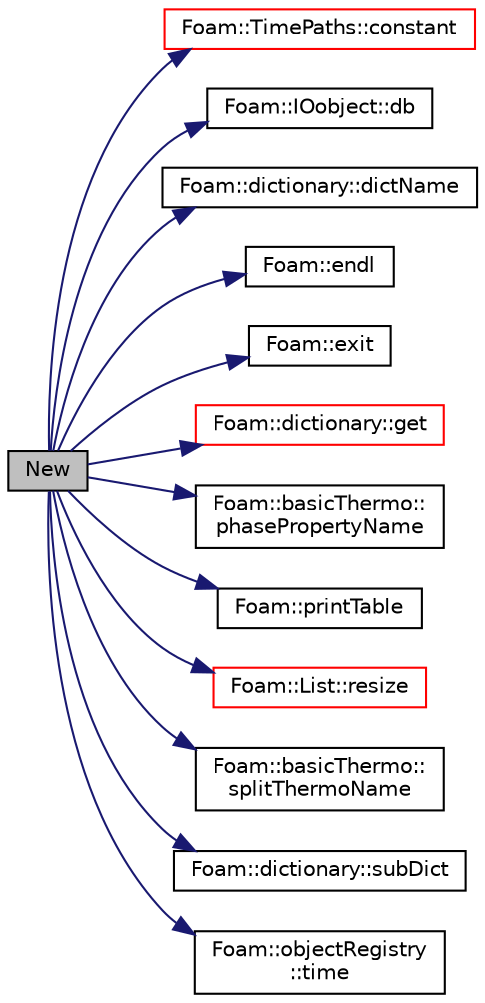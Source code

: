 digraph "New"
{
  bgcolor="transparent";
  edge [fontname="Helvetica",fontsize="10",labelfontname="Helvetica",labelfontsize="10"];
  node [fontname="Helvetica",fontsize="10",shape=record];
  rankdir="LR";
  Node1 [label="New",height=0.2,width=0.4,color="black", fillcolor="grey75", style="filled" fontcolor="black"];
  Node1 -> Node2 [color="midnightblue",fontsize="10",style="solid",fontname="Helvetica"];
  Node2 [label="Foam::TimePaths::constant",height=0.2,width=0.4,color="red",URL="$classFoam_1_1TimePaths.html#aa9cb7d76ee98fee177c92b37635e27a8",tooltip="Return constant name. "];
  Node1 -> Node3 [color="midnightblue",fontsize="10",style="solid",fontname="Helvetica"];
  Node3 [label="Foam::IOobject::db",height=0.2,width=0.4,color="black",URL="$classFoam_1_1IOobject.html#adf469b34fcd0250cef43ac4ce3f153ab",tooltip="Return the local objectRegistry. "];
  Node1 -> Node4 [color="midnightblue",fontsize="10",style="solid",fontname="Helvetica"];
  Node4 [label="Foam::dictionary::dictName",height=0.2,width=0.4,color="black",URL="$classFoam_1_1dictionary.html#a6d8aa0d0f5a48e55a5efdffa25267766",tooltip="The local dictionary name (final part of scoped name) "];
  Node1 -> Node5 [color="midnightblue",fontsize="10",style="solid",fontname="Helvetica"];
  Node5 [label="Foam::endl",height=0.2,width=0.4,color="black",URL="$namespaceFoam.html#a2db8fe02a0d3909e9351bb4275b23ce4",tooltip="Add newline and flush stream. "];
  Node1 -> Node6 [color="midnightblue",fontsize="10",style="solid",fontname="Helvetica"];
  Node6 [label="Foam::exit",height=0.2,width=0.4,color="black",URL="$namespaceFoam.html#a06ca7250d8e89caf05243ec094843642"];
  Node1 -> Node7 [color="midnightblue",fontsize="10",style="solid",fontname="Helvetica"];
  Node7 [label="Foam::dictionary::get",height=0.2,width=0.4,color="red",URL="$classFoam_1_1dictionary.html#a77e42e567926a2832d92912ed995055a",tooltip="Find and return a T. FatalIOError if not found, or if the number of tokens is incorrect. "];
  Node1 -> Node8 [color="midnightblue",fontsize="10",style="solid",fontname="Helvetica"];
  Node8 [label="Foam::basicThermo::\lphasePropertyName",height=0.2,width=0.4,color="black",URL="$classFoam_1_1basicThermo.html#a6873bdd7d9002ea7549def00e709cde8"];
  Node1 -> Node9 [color="midnightblue",fontsize="10",style="solid",fontname="Helvetica"];
  Node9 [label="Foam::printTable",height=0.2,width=0.4,color="black",URL="$namespaceFoam.html#a8e8b2ebbd4af6e453d56f24493d12c9b",tooltip="Print a List of wordList as a table. "];
  Node1 -> Node10 [color="midnightblue",fontsize="10",style="solid",fontname="Helvetica"];
  Node10 [label="Foam::List::resize",height=0.2,width=0.4,color="red",URL="$classFoam_1_1List.html#ae697ea15032f01f89988bb8ada677832",tooltip="Adjust allocated size of list. "];
  Node1 -> Node11 [color="midnightblue",fontsize="10",style="solid",fontname="Helvetica"];
  Node11 [label="Foam::basicThermo::\lsplitThermoName",height=0.2,width=0.4,color="black",URL="$classFoam_1_1basicThermo.html#a71344f72a8a29ecb02f20914c67fa4d7",tooltip="Split name of thermo package into a list of the components names. "];
  Node1 -> Node12 [color="midnightblue",fontsize="10",style="solid",fontname="Helvetica"];
  Node12 [label="Foam::dictionary::subDict",height=0.2,width=0.4,color="black",URL="$classFoam_1_1dictionary.html#ac0c70aeaf70dd0be6814c63b481a5c90",tooltip="Find and return a sub-dictionary. "];
  Node1 -> Node13 [color="midnightblue",fontsize="10",style="solid",fontname="Helvetica"];
  Node13 [label="Foam::objectRegistry\l::time",height=0.2,width=0.4,color="black",URL="$classFoam_1_1objectRegistry.html#a48fcf6de2789aff6b430b5fc1a05693f",tooltip="Return time. "];
}
